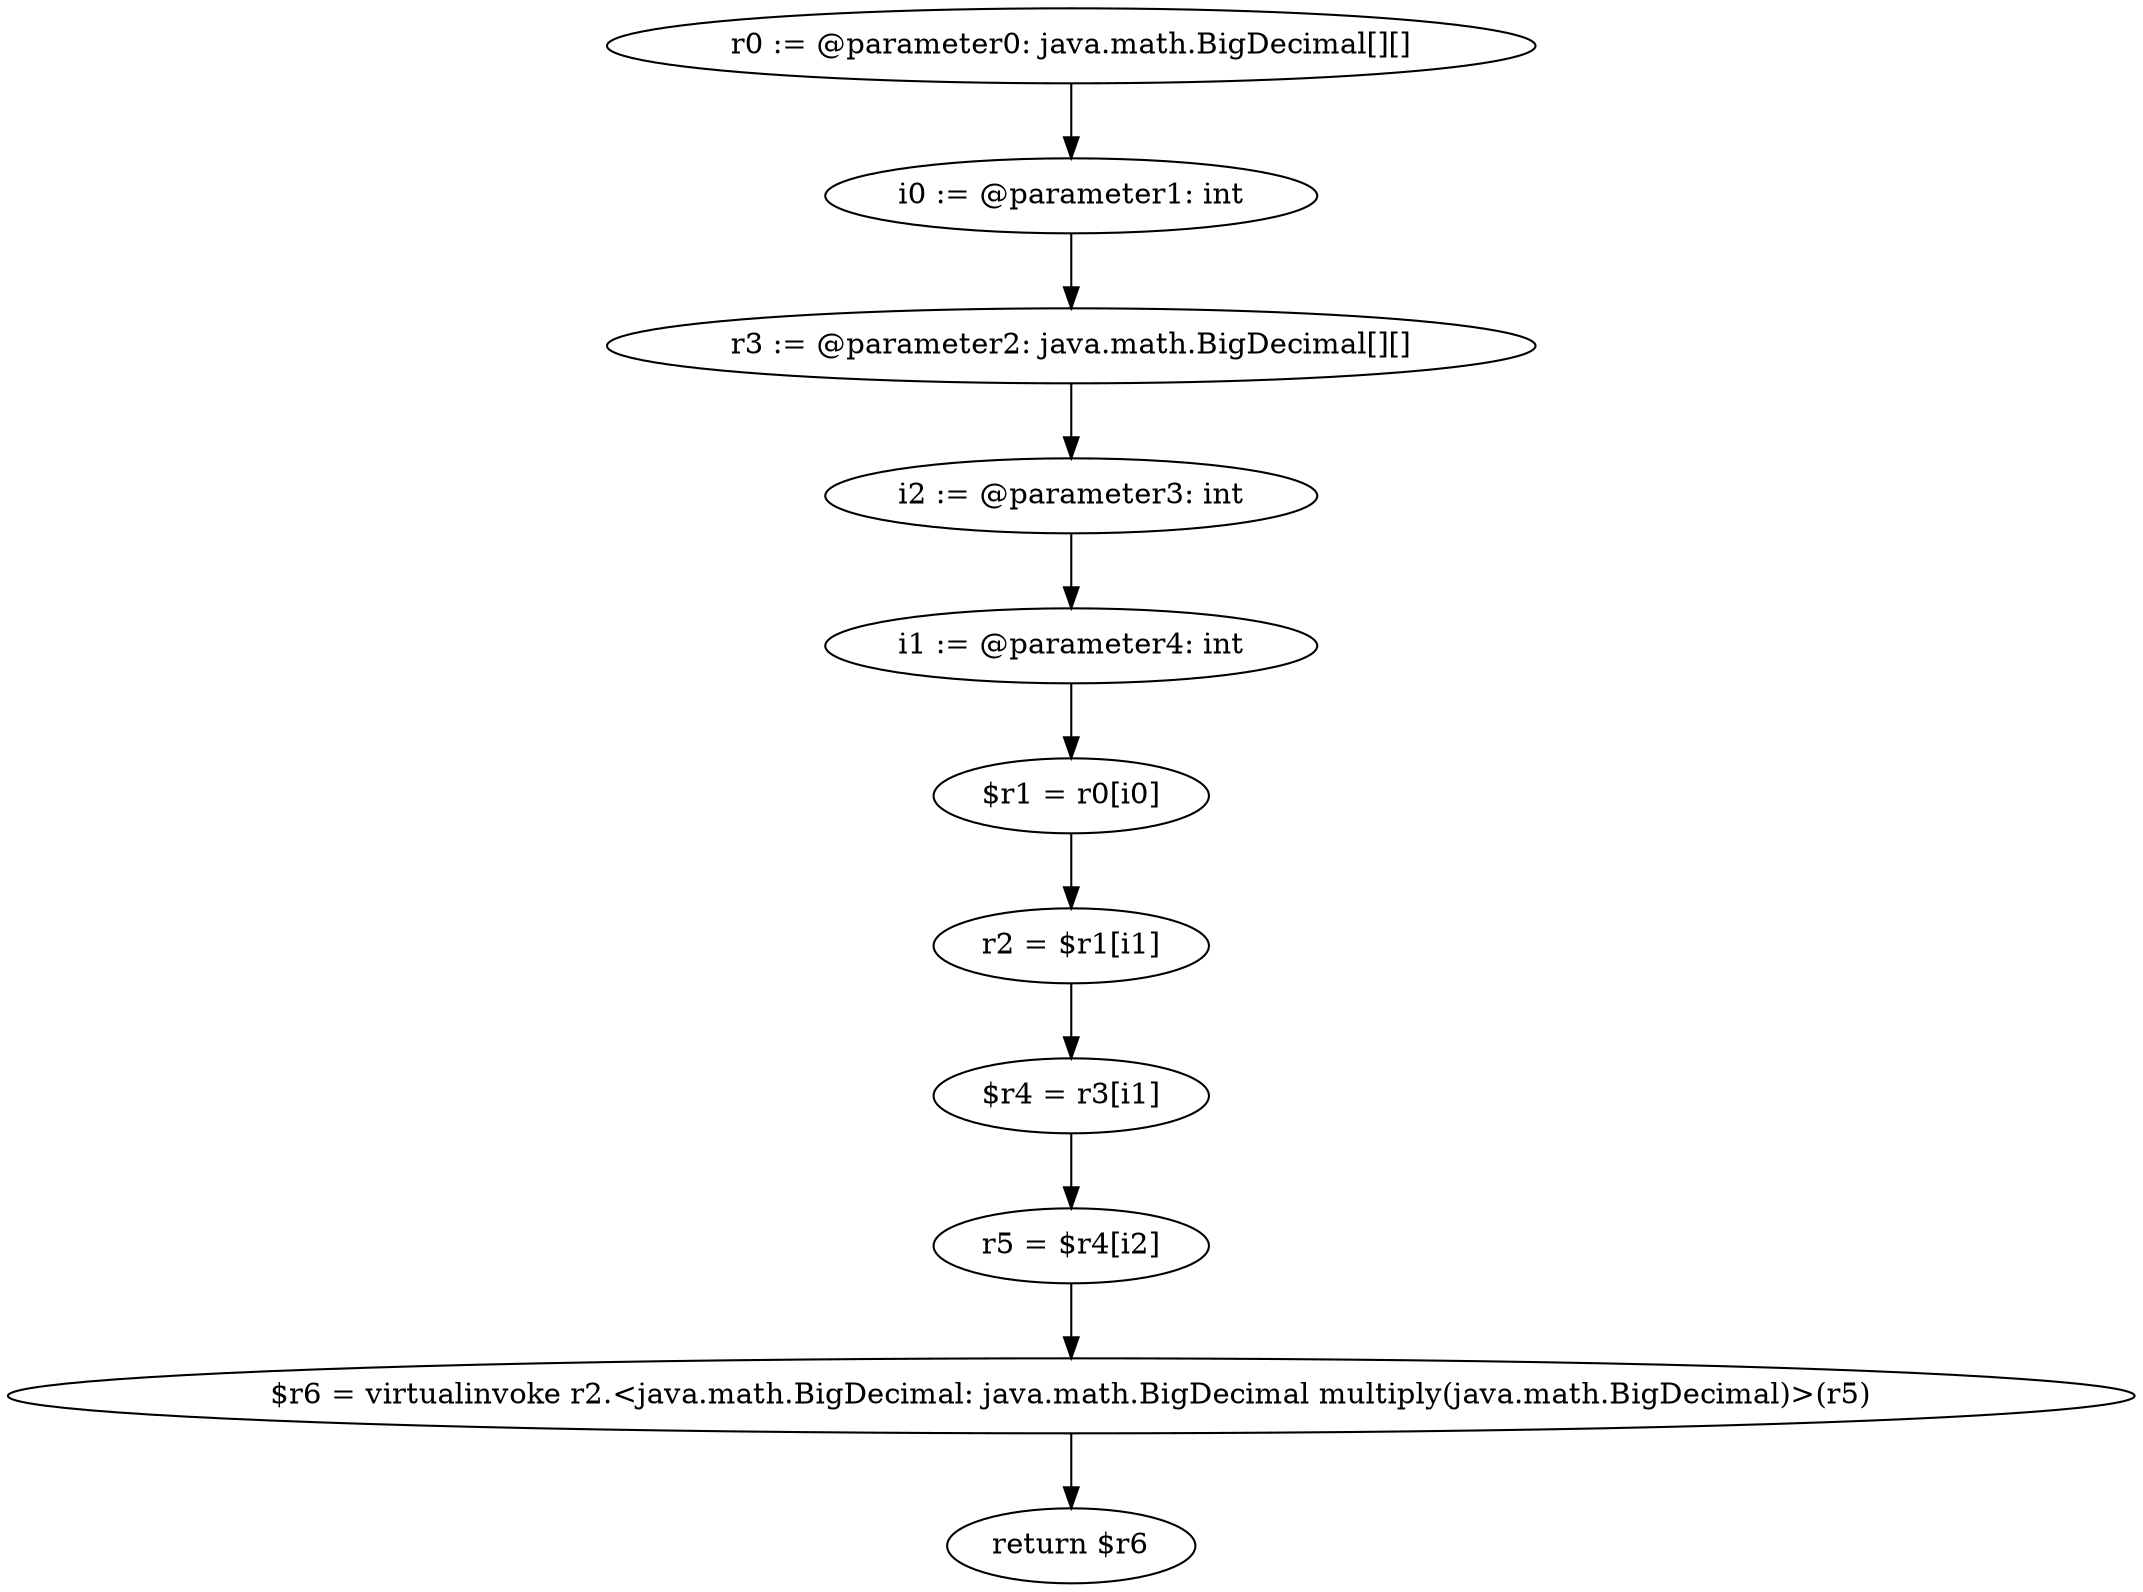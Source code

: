 digraph "unitGraph" {
    "r0 := @parameter0: java.math.BigDecimal[][]"
    "i0 := @parameter1: int"
    "r3 := @parameter2: java.math.BigDecimal[][]"
    "i2 := @parameter3: int"
    "i1 := @parameter4: int"
    "$r1 = r0[i0]"
    "r2 = $r1[i1]"
    "$r4 = r3[i1]"
    "r5 = $r4[i2]"
    "$r6 = virtualinvoke r2.<java.math.BigDecimal: java.math.BigDecimal multiply(java.math.BigDecimal)>(r5)"
    "return $r6"
    "r0 := @parameter0: java.math.BigDecimal[][]"->"i0 := @parameter1: int";
    "i0 := @parameter1: int"->"r3 := @parameter2: java.math.BigDecimal[][]";
    "r3 := @parameter2: java.math.BigDecimal[][]"->"i2 := @parameter3: int";
    "i2 := @parameter3: int"->"i1 := @parameter4: int";
    "i1 := @parameter4: int"->"$r1 = r0[i0]";
    "$r1 = r0[i0]"->"r2 = $r1[i1]";
    "r2 = $r1[i1]"->"$r4 = r3[i1]";
    "$r4 = r3[i1]"->"r5 = $r4[i2]";
    "r5 = $r4[i2]"->"$r6 = virtualinvoke r2.<java.math.BigDecimal: java.math.BigDecimal multiply(java.math.BigDecimal)>(r5)";
    "$r6 = virtualinvoke r2.<java.math.BigDecimal: java.math.BigDecimal multiply(java.math.BigDecimal)>(r5)"->"return $r6";
}
